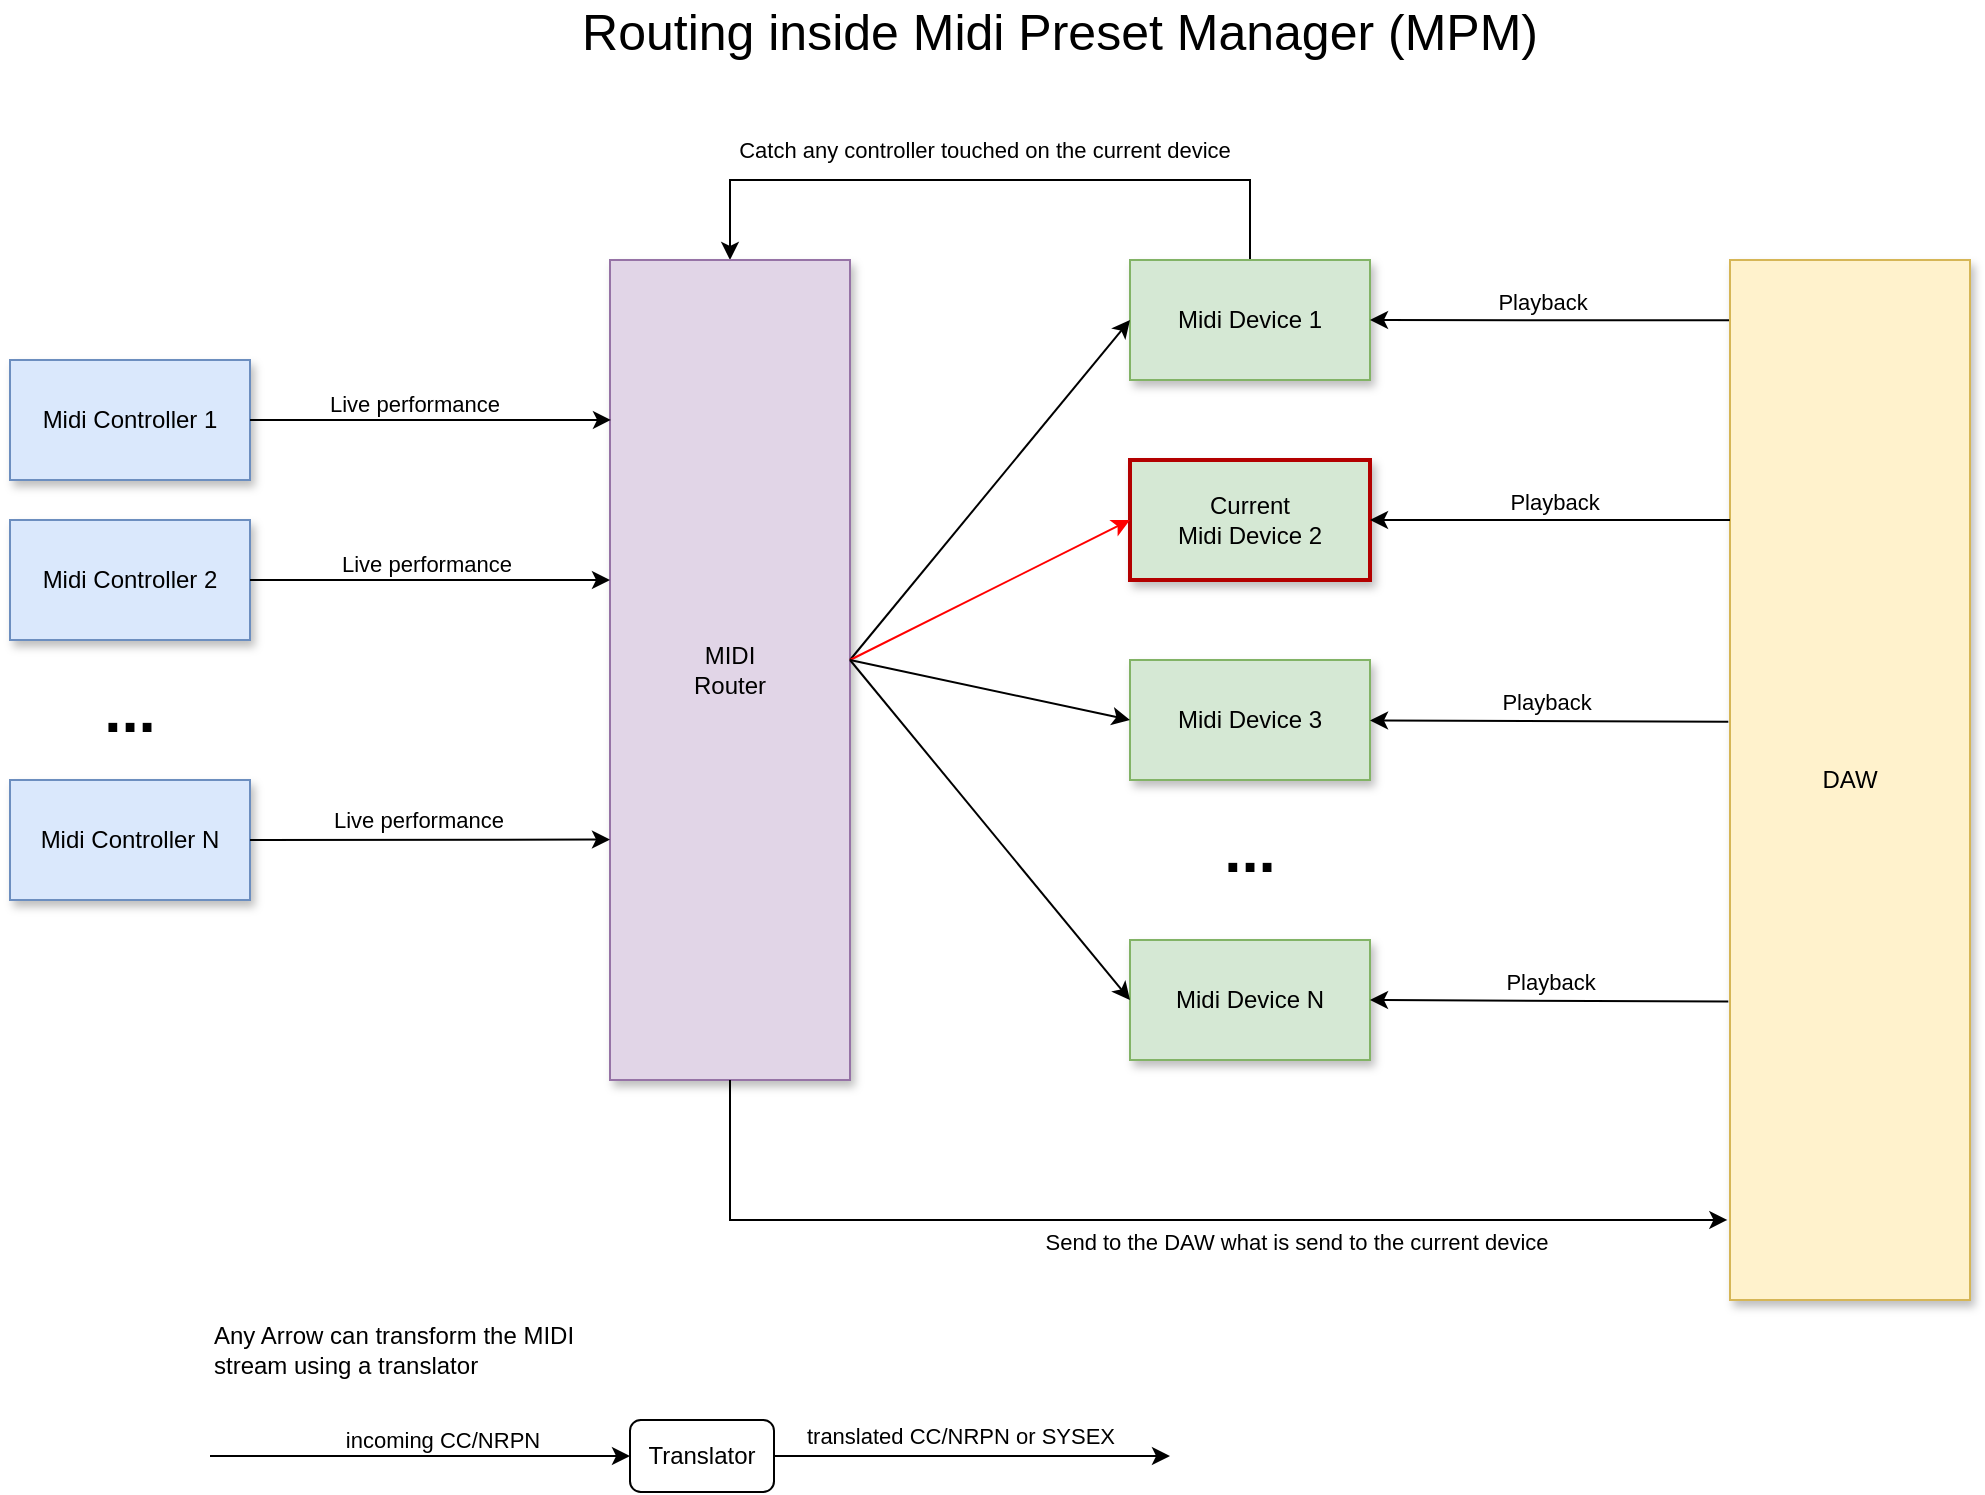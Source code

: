 <mxfile version="28.0.6">
  <diagram name="Page-1" id="aZwbVKhbYctN0V9GMIKr">
    <mxGraphModel dx="2505" dy="974" grid="1" gridSize="10" guides="1" tooltips="1" connect="1" arrows="1" fold="1" page="1" pageScale="1" pageWidth="827" pageHeight="1169" math="0" shadow="0">
      <root>
        <mxCell id="0" />
        <mxCell id="1" parent="0" />
        <mxCell id="deEBS5y4V0Ay9wddRl7g-1" value="Midi Controller 1" style="rounded=0;whiteSpace=wrap;html=1;fillColor=#dae8fc;strokeColor=#6c8ebf;shadow=1;glass=0;" vertex="1" parent="1">
          <mxGeometry x="-100" y="210" width="120" height="60" as="geometry" />
        </mxCell>
        <mxCell id="deEBS5y4V0Ay9wddRl7g-2" value="Midi Controller 2" style="rounded=0;whiteSpace=wrap;html=1;fillColor=#dae8fc;strokeColor=#6c8ebf;shadow=1;glass=0;" vertex="1" parent="1">
          <mxGeometry x="-100" y="290" width="120" height="60" as="geometry" />
        </mxCell>
        <mxCell id="deEBS5y4V0Ay9wddRl7g-3" value="Midi Controller N" style="rounded=0;whiteSpace=wrap;html=1;fillColor=#dae8fc;strokeColor=#6c8ebf;shadow=1;glass=0;" vertex="1" parent="1">
          <mxGeometry x="-100" y="420" width="120" height="60" as="geometry" />
        </mxCell>
        <mxCell id="deEBS5y4V0Ay9wddRl7g-4" value="DAW" style="rounded=0;whiteSpace=wrap;html=1;fillColor=#fff2cc;strokeColor=#d6b656;shadow=1;glass=0;" vertex="1" parent="1">
          <mxGeometry x="760" y="160" width="120" height="520" as="geometry" />
        </mxCell>
        <mxCell id="deEBS5y4V0Ay9wddRl7g-26" style="edgeStyle=orthogonalEdgeStyle;rounded=0;orthogonalLoop=1;jettySize=auto;html=1;entryX=0.5;entryY=0;entryDx=0;entryDy=0;" edge="1" parent="1" source="deEBS5y4V0Ay9wddRl7g-5" target="deEBS5y4V0Ay9wddRl7g-16">
          <mxGeometry relative="1" as="geometry">
            <Array as="points">
              <mxPoint x="520" y="120" />
              <mxPoint x="260" y="120" />
            </Array>
          </mxGeometry>
        </mxCell>
        <mxCell id="deEBS5y4V0Ay9wddRl7g-27" value="Catch any controller touched on the current device" style="edgeLabel;html=1;align=center;verticalAlign=middle;resizable=0;points=[];spacingTop=-27;" vertex="1" connectable="0" parent="deEBS5y4V0Ay9wddRl7g-26">
          <mxGeometry x="0.022" y="-2" relative="1" as="geometry">
            <mxPoint as="offset" />
          </mxGeometry>
        </mxCell>
        <mxCell id="deEBS5y4V0Ay9wddRl7g-5" value="Midi Device 1" style="rounded=0;whiteSpace=wrap;html=1;fillColor=#d5e8d4;strokeColor=#82b366;shadow=1;glass=0;" vertex="1" parent="1">
          <mxGeometry x="460" y="160" width="120" height="60" as="geometry" />
        </mxCell>
        <mxCell id="deEBS5y4V0Ay9wddRl7g-6" value="Current&lt;br&gt;Midi Device 2" style="rounded=0;whiteSpace=wrap;html=1;fillColor=#d5e8d4;strokeColor=#B30000;shadow=1;glass=0;strokeWidth=2;" vertex="1" parent="1">
          <mxGeometry x="460" y="260" width="120" height="60" as="geometry" />
        </mxCell>
        <mxCell id="deEBS5y4V0Ay9wddRl7g-7" value="Midi Device 3" style="rounded=0;whiteSpace=wrap;html=1;fillColor=#d5e8d4;strokeColor=#82b366;shadow=1;glass=0;" vertex="1" parent="1">
          <mxGeometry x="460" y="360" width="120" height="60" as="geometry" />
        </mxCell>
        <mxCell id="deEBS5y4V0Ay9wddRl7g-8" value="Midi Device N" style="rounded=0;whiteSpace=wrap;html=1;fillColor=#d5e8d4;strokeColor=#82b366;shadow=1;glass=0;" vertex="1" parent="1">
          <mxGeometry x="460" y="500" width="120" height="60" as="geometry" />
        </mxCell>
        <mxCell id="deEBS5y4V0Ay9wddRl7g-9" value="..." style="text;html=1;align=center;verticalAlign=middle;whiteSpace=wrap;rounded=0;fontStyle=1;fontSize=31;" vertex="1" parent="1">
          <mxGeometry x="490" y="440" width="60" height="30" as="geometry" />
        </mxCell>
        <mxCell id="deEBS5y4V0Ay9wddRl7g-10" value="..." style="text;html=1;align=center;verticalAlign=middle;whiteSpace=wrap;rounded=0;fontStyle=1;fontSize=31;" vertex="1" parent="1">
          <mxGeometry x="-70" y="370" width="60" height="30" as="geometry" />
        </mxCell>
        <mxCell id="deEBS5y4V0Ay9wddRl7g-11" value="" style="endArrow=classic;html=1;rounded=0;exitX=-0.004;exitY=0.058;exitDx=0;exitDy=0;exitPerimeter=0;entryX=1;entryY=0.5;entryDx=0;entryDy=0;" edge="1" parent="1" source="deEBS5y4V0Ay9wddRl7g-4" target="deEBS5y4V0Ay9wddRl7g-5">
          <mxGeometry width="50" height="50" relative="1" as="geometry">
            <mxPoint x="690" y="190.18" as="sourcePoint" />
            <mxPoint x="491.44" y="190" as="targetPoint" />
          </mxGeometry>
        </mxCell>
        <mxCell id="deEBS5y4V0Ay9wddRl7g-29" value="Playback" style="edgeLabel;html=1;align=center;verticalAlign=middle;resizable=0;points=[];spacingTop=-20;" vertex="1" connectable="0" parent="deEBS5y4V0Ay9wddRl7g-11">
          <mxGeometry x="0.05" y="1" relative="1" as="geometry">
            <mxPoint as="offset" />
          </mxGeometry>
        </mxCell>
        <mxCell id="deEBS5y4V0Ay9wddRl7g-12" value="" style="endArrow=classic;html=1;rounded=0;exitX=0;exitY=0.25;exitDx=0;exitDy=0;entryX=1;entryY=0.5;entryDx=0;entryDy=0;" edge="1" parent="1" source="deEBS5y4V0Ay9wddRl7g-4" target="deEBS5y4V0Ay9wddRl7g-6">
          <mxGeometry width="50" height="50" relative="1" as="geometry">
            <mxPoint x="690" y="289.76" as="sourcePoint" />
            <mxPoint x="580" y="290" as="targetPoint" />
          </mxGeometry>
        </mxCell>
        <mxCell id="deEBS5y4V0Ay9wddRl7g-31" value="Playback" style="edgeLabel;html=1;align=center;verticalAlign=middle;resizable=0;points=[];spacingTop=-20;" vertex="1" connectable="0" parent="deEBS5y4V0Ay9wddRl7g-12">
          <mxGeometry x="-0.021" y="1" relative="1" as="geometry">
            <mxPoint as="offset" />
          </mxGeometry>
        </mxCell>
        <mxCell id="deEBS5y4V0Ay9wddRl7g-13" value="" style="endArrow=classic;html=1;rounded=0;exitX=-0.007;exitY=0.444;exitDx=0;exitDy=0;exitPerimeter=0;" edge="1" parent="1" source="deEBS5y4V0Ay9wddRl7g-4" target="deEBS5y4V0Ay9wddRl7g-7">
          <mxGeometry width="50" height="50" relative="1" as="geometry">
            <mxPoint x="690" y="389.76" as="sourcePoint" />
            <mxPoint x="480" y="389.76" as="targetPoint" />
          </mxGeometry>
        </mxCell>
        <mxCell id="deEBS5y4V0Ay9wddRl7g-32" value="Playback" style="edgeLabel;html=1;align=center;verticalAlign=middle;resizable=0;points=[];spacingTop=-20;" vertex="1" connectable="0" parent="deEBS5y4V0Ay9wddRl7g-13">
          <mxGeometry x="0.024" relative="1" as="geometry">
            <mxPoint as="offset" />
          </mxGeometry>
        </mxCell>
        <mxCell id="deEBS5y4V0Ay9wddRl7g-14" value="" style="endArrow=classic;html=1;rounded=0;exitX=-0.007;exitY=0.713;exitDx=0;exitDy=0;exitPerimeter=0;entryX=1;entryY=0.5;entryDx=0;entryDy=0;" edge="1" parent="1" source="deEBS5y4V0Ay9wddRl7g-4" target="deEBS5y4V0Ay9wddRl7g-8">
          <mxGeometry width="50" height="50" relative="1" as="geometry">
            <mxPoint x="690" y="529.76" as="sourcePoint" />
            <mxPoint x="580" y="530" as="targetPoint" />
          </mxGeometry>
        </mxCell>
        <mxCell id="deEBS5y4V0Ay9wddRl7g-33" value="Playback" style="edgeLabel;html=1;align=center;verticalAlign=middle;resizable=0;points=[];spacingTop=-20;" vertex="1" connectable="0" parent="deEBS5y4V0Ay9wddRl7g-14">
          <mxGeometry x="-0.006" relative="1" as="geometry">
            <mxPoint as="offset" />
          </mxGeometry>
        </mxCell>
        <mxCell id="deEBS5y4V0Ay9wddRl7g-16" value="MIDI&lt;div&gt;Router&lt;/div&gt;" style="rounded=0;whiteSpace=wrap;html=1;fillColor=#e1d5e7;strokeColor=#9673a6;shadow=1;glass=0;" vertex="1" parent="1">
          <mxGeometry x="200" y="160" width="120" height="410" as="geometry" />
        </mxCell>
        <mxCell id="deEBS5y4V0Ay9wddRl7g-18" value="" style="endArrow=classic;html=1;rounded=0;exitX=1;exitY=0.5;exitDx=0;exitDy=0;entryX=0.004;entryY=0.195;entryDx=0;entryDy=0;entryPerimeter=0;" edge="1" parent="1" source="deEBS5y4V0Ay9wddRl7g-1" target="deEBS5y4V0Ay9wddRl7g-16">
          <mxGeometry width="50" height="50" relative="1" as="geometry">
            <mxPoint x="260" y="340" as="sourcePoint" />
            <mxPoint x="310" y="290" as="targetPoint" />
          </mxGeometry>
        </mxCell>
        <mxCell id="deEBS5y4V0Ay9wddRl7g-34" value="Live performance" style="edgeLabel;html=1;align=center;verticalAlign=middle;resizable=0;points=[];spacingTop=-17;" vertex="1" connectable="0" parent="deEBS5y4V0Ay9wddRl7g-18">
          <mxGeometry x="-0.092" relative="1" as="geometry">
            <mxPoint as="offset" />
          </mxGeometry>
        </mxCell>
        <mxCell id="deEBS5y4V0Ay9wddRl7g-19" value="" style="endArrow=classic;html=1;rounded=0;exitX=1;exitY=0.5;exitDx=0;exitDy=0;entryX=0.004;entryY=0.195;entryDx=0;entryDy=0;entryPerimeter=0;" edge="1" parent="1" source="deEBS5y4V0Ay9wddRl7g-2">
          <mxGeometry width="50" height="50" relative="1" as="geometry">
            <mxPoint x="130" y="320" as="sourcePoint" />
            <mxPoint x="200" y="320" as="targetPoint" />
          </mxGeometry>
        </mxCell>
        <mxCell id="deEBS5y4V0Ay9wddRl7g-35" value="Live performance" style="edgeLabel;html=1;align=center;verticalAlign=middle;resizable=0;points=[];spacingTop=-17;" vertex="1" connectable="0" parent="deEBS5y4V0Ay9wddRl7g-19">
          <mxGeometry x="-0.028" relative="1" as="geometry">
            <mxPoint as="offset" />
          </mxGeometry>
        </mxCell>
        <mxCell id="deEBS5y4V0Ay9wddRl7g-20" value="" style="endArrow=classic;html=1;rounded=0;exitX=1;exitY=0.5;exitDx=0;exitDy=0;entryX=0.004;entryY=0.195;entryDx=0;entryDy=0;entryPerimeter=0;" edge="1" parent="1" source="deEBS5y4V0Ay9wddRl7g-3">
          <mxGeometry width="50" height="50" relative="1" as="geometry">
            <mxPoint x="130" y="449.76" as="sourcePoint" />
            <mxPoint x="200" y="449.76" as="targetPoint" />
          </mxGeometry>
        </mxCell>
        <mxCell id="deEBS5y4V0Ay9wddRl7g-36" value="Live performance" style="edgeLabel;html=1;align=center;verticalAlign=middle;resizable=0;points=[];spacingTop=-17;" vertex="1" connectable="0" parent="deEBS5y4V0Ay9wddRl7g-20">
          <mxGeometry x="-0.065" y="2" relative="1" as="geometry">
            <mxPoint as="offset" />
          </mxGeometry>
        </mxCell>
        <mxCell id="deEBS5y4V0Ay9wddRl7g-21" value="" style="endArrow=classic;html=1;rounded=0;exitX=1;exitY=0.5;exitDx=0;exitDy=0;entryX=0;entryY=0.5;entryDx=0;entryDy=0;" edge="1" parent="1" target="deEBS5y4V0Ay9wddRl7g-5">
          <mxGeometry width="50" height="50" relative="1" as="geometry">
            <mxPoint x="320" y="360" as="sourcePoint" />
            <mxPoint x="440" y="190" as="targetPoint" />
          </mxGeometry>
        </mxCell>
        <mxCell id="deEBS5y4V0Ay9wddRl7g-22" value="" style="endArrow=classic;html=1;rounded=0;entryX=0;entryY=0.5;entryDx=0;entryDy=0;strokeColor=light-dark(#ff0000, #ededed);" edge="1" parent="1" target="deEBS5y4V0Ay9wddRl7g-6">
          <mxGeometry width="50" height="50" relative="1" as="geometry">
            <mxPoint x="320" y="360" as="sourcePoint" />
            <mxPoint x="350" y="290" as="targetPoint" />
          </mxGeometry>
        </mxCell>
        <mxCell id="deEBS5y4V0Ay9wddRl7g-23" value="" style="endArrow=classic;html=1;rounded=0;entryX=0;entryY=0.5;entryDx=0;entryDy=0;" edge="1" parent="1" target="deEBS5y4V0Ay9wddRl7g-7">
          <mxGeometry width="50" height="50" relative="1" as="geometry">
            <mxPoint x="320" y="360" as="sourcePoint" />
            <mxPoint x="350" y="390" as="targetPoint" />
          </mxGeometry>
        </mxCell>
        <mxCell id="deEBS5y4V0Ay9wddRl7g-24" value="" style="endArrow=classic;html=1;rounded=0;entryX=0;entryY=0.5;entryDx=0;entryDy=0;" edge="1" parent="1" target="deEBS5y4V0Ay9wddRl7g-8">
          <mxGeometry width="50" height="50" relative="1" as="geometry">
            <mxPoint x="320" y="360" as="sourcePoint" />
            <mxPoint x="350" y="520" as="targetPoint" />
          </mxGeometry>
        </mxCell>
        <mxCell id="deEBS5y4V0Ay9wddRl7g-25" style="edgeStyle=orthogonalEdgeStyle;rounded=0;orthogonalLoop=1;jettySize=auto;html=1;entryX=-0.011;entryY=0.923;entryDx=0;entryDy=0;entryPerimeter=0;" edge="1" parent="1" source="deEBS5y4V0Ay9wddRl7g-16" target="deEBS5y4V0Ay9wddRl7g-4">
          <mxGeometry relative="1" as="geometry">
            <Array as="points">
              <mxPoint x="260" y="640" />
            </Array>
          </mxGeometry>
        </mxCell>
        <mxCell id="deEBS5y4V0Ay9wddRl7g-28" value="Send to the DAW what is send to the current device" style="edgeLabel;html=1;align=center;verticalAlign=middle;resizable=0;points=[];spacingTop=22;" vertex="1" connectable="0" parent="deEBS5y4V0Ay9wddRl7g-25">
          <mxGeometry x="0.241" relative="1" as="geometry">
            <mxPoint as="offset" />
          </mxGeometry>
        </mxCell>
        <mxCell id="deEBS5y4V0Ay9wddRl7g-40" value="" style="endArrow=classic;html=1;rounded=0;exitX=1;exitY=0.5;exitDx=0;exitDy=0;" edge="1" parent="1" source="deEBS5y4V0Ay9wddRl7g-42">
          <mxGeometry width="50" height="50" relative="1" as="geometry">
            <mxPoint x="280" y="770" as="sourcePoint" />
            <mxPoint x="480" y="758" as="targetPoint" />
          </mxGeometry>
        </mxCell>
        <mxCell id="deEBS5y4V0Ay9wddRl7g-41" value="translated CC/NRPN or SYSEX" style="edgeLabel;html=1;align=center;verticalAlign=middle;resizable=0;points=[];spacingTop=-17;" vertex="1" connectable="0" parent="deEBS5y4V0Ay9wddRl7g-40">
          <mxGeometry x="-0.065" y="2" relative="1" as="geometry">
            <mxPoint as="offset" />
          </mxGeometry>
        </mxCell>
        <mxCell id="deEBS5y4V0Ay9wddRl7g-42" value="Translator" style="rounded=1;whiteSpace=wrap;html=1;" vertex="1" parent="1">
          <mxGeometry x="210" y="740" width="72" height="36" as="geometry" />
        </mxCell>
        <mxCell id="deEBS5y4V0Ay9wddRl7g-43" value="" style="endArrow=classic;html=1;rounded=0;entryX=0;entryY=0.5;entryDx=0;entryDy=0;" edge="1" parent="1" target="deEBS5y4V0Ay9wddRl7g-42">
          <mxGeometry width="50" height="50" relative="1" as="geometry">
            <mxPoint y="758" as="sourcePoint" />
            <mxPoint x="100" y="769.58" as="targetPoint" />
          </mxGeometry>
        </mxCell>
        <mxCell id="deEBS5y4V0Ay9wddRl7g-44" value="incoming CC/NRPN" style="edgeLabel;html=1;align=center;verticalAlign=middle;resizable=0;points=[];spacingTop=-17;" vertex="1" connectable="0" parent="deEBS5y4V0Ay9wddRl7g-43">
          <mxGeometry x="-0.065" y="2" relative="1" as="geometry">
            <mxPoint x="18" y="2" as="offset" />
          </mxGeometry>
        </mxCell>
        <mxCell id="deEBS5y4V0Ay9wddRl7g-53" value="Any Arrow can transform the MIDI stream using a translator" style="text;html=1;align=left;verticalAlign=middle;whiteSpace=wrap;rounded=0;" vertex="1" parent="1">
          <mxGeometry y="690" width="210" height="30" as="geometry" />
        </mxCell>
        <mxCell id="deEBS5y4V0Ay9wddRl7g-54" value="&lt;font style=&quot;font-size: 25px;&quot;&gt;Routing inside Midi Preset Manager (MPM)&lt;/font&gt;" style="text;html=1;align=center;verticalAlign=middle;whiteSpace=wrap;rounded=0;" vertex="1" parent="1">
          <mxGeometry x="90" y="30" width="670" height="30" as="geometry" />
        </mxCell>
      </root>
    </mxGraphModel>
  </diagram>
</mxfile>
